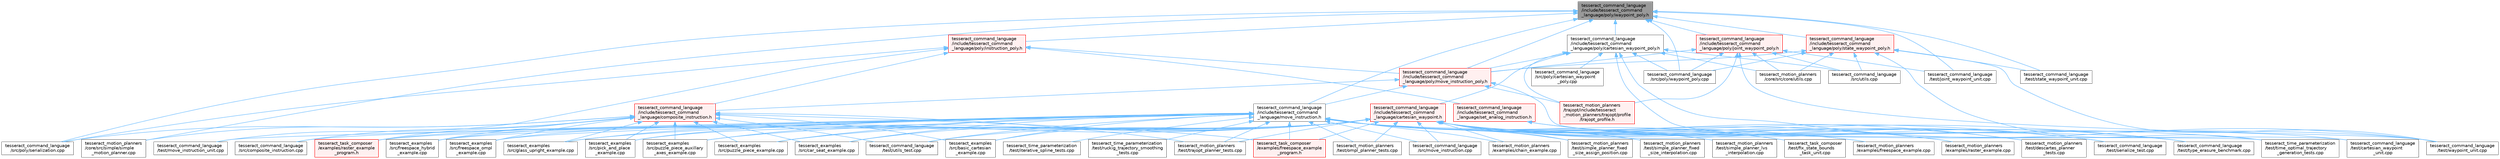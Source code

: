 digraph "tesseract_command_language/include/tesseract_command_language/poly/waypoint_poly.h"
{
 // LATEX_PDF_SIZE
  bgcolor="transparent";
  edge [fontname=Helvetica,fontsize=10,labelfontname=Helvetica,labelfontsize=10];
  node [fontname=Helvetica,fontsize=10,shape=box,height=0.2,width=0.4];
  Node1 [label="tesseract_command_language\l/include/tesseract_command\l_language/poly/waypoint_poly.h",height=0.2,width=0.4,color="gray40", fillcolor="grey60", style="filled", fontcolor="black",tooltip=" "];
  Node1 -> Node2 [dir="back",color="steelblue1",style="solid"];
  Node2 [label="tesseract_command_language\l/include/tesseract_command\l_language/move_instruction.h",height=0.2,width=0.4,color="grey40", fillcolor="white", style="filled",URL="$da/d74/move__instruction_8h.html",tooltip=" "];
  Node2 -> Node3 [dir="back",color="steelblue1",style="solid"];
  Node3 [label="tesseract_command_language\l/src/composite_instruction.cpp",height=0.2,width=0.4,color="grey40", fillcolor="white", style="filled",URL="$db/d22/composite__instruction_8cpp.html",tooltip=" "];
  Node2 -> Node4 [dir="back",color="steelblue1",style="solid"];
  Node4 [label="tesseract_command_language\l/src/move_instruction.cpp",height=0.2,width=0.4,color="grey40", fillcolor="white", style="filled",URL="$d8/d1d/move__instruction_8cpp.html",tooltip=" "];
  Node2 -> Node5 [dir="back",color="steelblue1",style="solid"];
  Node5 [label="tesseract_command_language\l/test/move_instruction_unit.cpp",height=0.2,width=0.4,color="grey40", fillcolor="white", style="filled",URL="$d8/d1d/move__instruction__unit_8cpp.html",tooltip="Contains unit tests for MoveInstruction."];
  Node2 -> Node6 [dir="back",color="steelblue1",style="solid"];
  Node6 [label="tesseract_command_language\l/test/serialize_test.cpp",height=0.2,width=0.4,color="grey40", fillcolor="white", style="filled",URL="$de/df3/tesseract__command__language_2test_2serialize__test_8cpp.html",tooltip=" "];
  Node2 -> Node7 [dir="back",color="steelblue1",style="solid"];
  Node7 [label="tesseract_command_language\l/test/type_erasure_benchmark.cpp",height=0.2,width=0.4,color="grey40", fillcolor="white", style="filled",URL="$d1/dbe/type__erasure__benchmark_8cpp.html",tooltip=" "];
  Node2 -> Node8 [dir="back",color="steelblue1",style="solid"];
  Node8 [label="tesseract_command_language\l/test/utils_test.cpp",height=0.2,width=0.4,color="grey40", fillcolor="white", style="filled",URL="$d8/df6/tesseract__command__language_2test_2utils__test_8cpp.html",tooltip=" "];
  Node2 -> Node9 [dir="back",color="steelblue1",style="solid"];
  Node9 [label="tesseract_examples\l/src/basic_cartesian\l_example.cpp",height=0.2,width=0.4,color="grey40", fillcolor="white", style="filled",URL="$da/d69/basic__cartesian__example_8cpp.html",tooltip=" "];
  Node2 -> Node10 [dir="back",color="steelblue1",style="solid"];
  Node10 [label="tesseract_examples\l/src/car_seat_example.cpp",height=0.2,width=0.4,color="grey40", fillcolor="white", style="filled",URL="$d0/d87/car__seat__example_8cpp.html",tooltip="Car seat example implementation."];
  Node2 -> Node11 [dir="back",color="steelblue1",style="solid"];
  Node11 [label="tesseract_examples\l/src/freespace_hybrid\l_example.cpp",height=0.2,width=0.4,color="grey40", fillcolor="white", style="filled",URL="$d1/dda/freespace__hybrid__example_8cpp.html",tooltip=" "];
  Node2 -> Node12 [dir="back",color="steelblue1",style="solid"];
  Node12 [label="tesseract_examples\l/src/freespace_ompl\l_example.cpp",height=0.2,width=0.4,color="grey40", fillcolor="white", style="filled",URL="$d1/d33/freespace__ompl__example_8cpp.html",tooltip="An example of a feespace motion planning with OMPL."];
  Node2 -> Node13 [dir="back",color="steelblue1",style="solid"];
  Node13 [label="tesseract_examples\l/src/glass_upright_example.cpp",height=0.2,width=0.4,color="grey40", fillcolor="white", style="filled",URL="$dc/da1/glass__upright__example_8cpp.html",tooltip="Glass upright example implementation."];
  Node2 -> Node14 [dir="back",color="steelblue1",style="solid"];
  Node14 [label="tesseract_examples\l/src/pick_and_place\l_example.cpp",height=0.2,width=0.4,color="grey40", fillcolor="white", style="filled",URL="$d9/d6a/pick__and__place__example_8cpp.html",tooltip="Pick and place implementation."];
  Node2 -> Node15 [dir="back",color="steelblue1",style="solid"];
  Node15 [label="tesseract_examples\l/src/puzzle_piece_auxillary\l_axes_example.cpp",height=0.2,width=0.4,color="grey40", fillcolor="white", style="filled",URL="$d3/d7e/puzzle__piece__auxillary__axes__example_8cpp.html",tooltip="Puzzle piece auxillary axes implementation."];
  Node2 -> Node16 [dir="back",color="steelblue1",style="solid"];
  Node16 [label="tesseract_examples\l/src/puzzle_piece_example.cpp",height=0.2,width=0.4,color="grey40", fillcolor="white", style="filled",URL="$dd/d8f/puzzle__piece__example_8cpp.html",tooltip="Puzzle piece example implementation."];
  Node2 -> Node17 [dir="back",color="steelblue1",style="solid"];
  Node17 [label="tesseract_motion_planners\l/examples/chain_example.cpp",height=0.2,width=0.4,color="grey40", fillcolor="white", style="filled",URL="$d2/de8/chain__example_8cpp.html",tooltip="Chained motion planning example."];
  Node2 -> Node18 [dir="back",color="steelblue1",style="solid"];
  Node18 [label="tesseract_motion_planners\l/examples/freespace_example.cpp",height=0.2,width=0.4,color="grey40", fillcolor="white", style="filled",URL="$d4/d82/freespace__example_8cpp.html",tooltip="Freespace motion planning example."];
  Node2 -> Node19 [dir="back",color="steelblue1",style="solid"];
  Node19 [label="tesseract_motion_planners\l/examples/raster_example.cpp",height=0.2,width=0.4,color="grey40", fillcolor="white", style="filled",URL="$d4/dfe/raster__example_8cpp.html",tooltip="Raster motion planning example."];
  Node2 -> Node20 [dir="back",color="steelblue1",style="solid"];
  Node20 [label="tesseract_motion_planners\l/test/descartes_planner\l_tests.cpp",height=0.2,width=0.4,color="grey40", fillcolor="white", style="filled",URL="$d6/dcb/descartes__planner__tests_8cpp.html",tooltip="This contains unit test for the tesseract descartes planner."];
  Node2 -> Node21 [dir="back",color="steelblue1",style="solid"];
  Node21 [label="tesseract_motion_planners\l/test/ompl_planner_tests.cpp",height=0.2,width=0.4,color="grey40", fillcolor="white", style="filled",URL="$d9/d5d/ompl__planner__tests_8cpp.html",tooltip="This contains unit test for the tesseract descartes planner."];
  Node2 -> Node22 [dir="back",color="steelblue1",style="solid"];
  Node22 [label="tesseract_motion_planners\l/test/simple_planner_fixed\l_size_assign_position.cpp",height=0.2,width=0.4,color="grey40", fillcolor="white", style="filled",URL="$d7/d25/simple__planner__fixed__size__assign__position_8cpp.html",tooltip=" "];
  Node2 -> Node23 [dir="back",color="steelblue1",style="solid"];
  Node23 [label="tesseract_motion_planners\l/test/simple_planner_fixed\l_size_interpolation.cpp",height=0.2,width=0.4,color="grey40", fillcolor="white", style="filled",URL="$dd/db6/simple__planner__fixed__size__interpolation_8cpp.html",tooltip=" "];
  Node2 -> Node24 [dir="back",color="steelblue1",style="solid"];
  Node24 [label="tesseract_motion_planners\l/test/simple_planner_lvs\l_interpolation.cpp",height=0.2,width=0.4,color="grey40", fillcolor="white", style="filled",URL="$d7/ddc/simple__planner__lvs__interpolation_8cpp.html",tooltip=" "];
  Node2 -> Node25 [dir="back",color="steelblue1",style="solid"];
  Node25 [label="tesseract_motion_planners\l/test/trajopt_planner_tests.cpp",height=0.2,width=0.4,color="grey40", fillcolor="white", style="filled",URL="$db/d0c/trajopt__planner__tests_8cpp.html",tooltip=" "];
  Node2 -> Node26 [dir="back",color="steelblue1",style="solid"];
  Node26 [label="tesseract_task_composer\l/examples/freespace_example\l_program.h",height=0.2,width=0.4,color="red", fillcolor="#FFF0F0", style="filled",URL="$d2/d98/freespace__example__program_8h.html",tooltip=" "];
  Node2 -> Node31 [dir="back",color="steelblue1",style="solid"];
  Node31 [label="tesseract_task_composer\l/examples/raster_example\l_program.h",height=0.2,width=0.4,color="red", fillcolor="#FFF0F0", style="filled",URL="$db/d2d/raster__example__program_8h.html",tooltip="Example raster paths."];
  Node2 -> Node33 [dir="back",color="steelblue1",style="solid"];
  Node33 [label="tesseract_task_composer\l/test/fix_state_bounds\l_task_unit.cpp",height=0.2,width=0.4,color="grey40", fillcolor="white", style="filled",URL="$d1/d6c/fix__state__bounds__task__unit_8cpp.html",tooltip=" "];
  Node2 -> Node34 [dir="back",color="steelblue1",style="solid"];
  Node34 [label="tesseract_time_parameterization\l/test/iterative_spline_tests.cpp",height=0.2,width=0.4,color="grey40", fillcolor="white", style="filled",URL="$dc/d4a/iterative__spline__tests_8cpp.html",tooltip=" "];
  Node2 -> Node35 [dir="back",color="steelblue1",style="solid"];
  Node35 [label="tesseract_time_parameterization\l/test/ruckig_trajectory_smoothing\l_tests.cpp",height=0.2,width=0.4,color="grey40", fillcolor="white", style="filled",URL="$d3/d72/ruckig__trajectory__smoothing__tests_8cpp.html",tooltip=" "];
  Node2 -> Node36 [dir="back",color="steelblue1",style="solid"];
  Node36 [label="tesseract_time_parameterization\l/test/time_optimal_trajectory\l_generation_tests.cpp",height=0.2,width=0.4,color="grey40", fillcolor="white", style="filled",URL="$d1/d43/time__optimal__trajectory__generation__tests_8cpp.html",tooltip=" "];
  Node1 -> Node37 [dir="back",color="steelblue1",style="solid"];
  Node37 [label="tesseract_command_language\l/include/tesseract_command\l_language/poly/cartesian_waypoint_poly.h",height=0.2,width=0.4,color="grey40", fillcolor="white", style="filled",URL="$d7/df9/cartesian__waypoint__poly_8h.html",tooltip="The cartesian waypoint interface."];
  Node37 -> Node38 [dir="back",color="steelblue1",style="solid"];
  Node38 [label="tesseract_command_language\l/include/tesseract_command\l_language/cartesian_waypoint.h",height=0.2,width=0.4,color="red", fillcolor="#FFF0F0", style="filled",URL="$d3/d18/cartesian__waypoint_8h.html",tooltip=" "];
  Node38 -> Node4 [dir="back",color="steelblue1",style="solid"];
  Node38 -> Node40 [dir="back",color="steelblue1",style="solid"];
  Node40 [label="tesseract_command_language\l/test/cartesian_waypoint\l_unit.cpp",height=0.2,width=0.4,color="grey40", fillcolor="white", style="filled",URL="$d5/d4d/cartesian__waypoint__unit_8cpp.html",tooltip="Contains unit tests for CartesianWaypoint."];
  Node38 -> Node6 [dir="back",color="steelblue1",style="solid"];
  Node38 -> Node7 [dir="back",color="steelblue1",style="solid"];
  Node38 -> Node8 [dir="back",color="steelblue1",style="solid"];
  Node38 -> Node42 [dir="back",color="steelblue1",style="solid"];
  Node42 [label="tesseract_command_language\l/test/waypoint_unit.cpp",height=0.2,width=0.4,color="grey40", fillcolor="white", style="filled",URL="$d2/dc3/waypoint__unit_8cpp.html",tooltip=" "];
  Node38 -> Node9 [dir="back",color="steelblue1",style="solid"];
  Node38 -> Node10 [dir="back",color="steelblue1",style="solid"];
  Node38 -> Node11 [dir="back",color="steelblue1",style="solid"];
  Node38 -> Node12 [dir="back",color="steelblue1",style="solid"];
  Node38 -> Node13 [dir="back",color="steelblue1",style="solid"];
  Node38 -> Node14 [dir="back",color="steelblue1",style="solid"];
  Node38 -> Node15 [dir="back",color="steelblue1",style="solid"];
  Node38 -> Node16 [dir="back",color="steelblue1",style="solid"];
  Node38 -> Node17 [dir="back",color="steelblue1",style="solid"];
  Node38 -> Node18 [dir="back",color="steelblue1",style="solid"];
  Node38 -> Node19 [dir="back",color="steelblue1",style="solid"];
  Node38 -> Node20 [dir="back",color="steelblue1",style="solid"];
  Node38 -> Node21 [dir="back",color="steelblue1",style="solid"];
  Node38 -> Node22 [dir="back",color="steelblue1",style="solid"];
  Node38 -> Node23 [dir="back",color="steelblue1",style="solid"];
  Node38 -> Node24 [dir="back",color="steelblue1",style="solid"];
  Node38 -> Node25 [dir="back",color="steelblue1",style="solid"];
  Node38 -> Node26 [dir="back",color="steelblue1",style="solid"];
  Node38 -> Node31 [dir="back",color="steelblue1",style="solid"];
  Node38 -> Node33 [dir="back",color="steelblue1",style="solid"];
  Node37 -> Node70 [dir="back",color="steelblue1",style="solid"];
  Node70 [label="tesseract_command_language\l/include/tesseract_command\l_language/poly/move_instruction_poly.h",height=0.2,width=0.4,color="red", fillcolor="#FFF0F0", style="filled",URL="$dc/df1/move__instruction__poly_8h.html",tooltip="The move instruction interface."];
  Node70 -> Node71 [dir="back",color="steelblue1",style="solid"];
  Node71 [label="tesseract_command_language\l/include/tesseract_command\l_language/composite_instruction.h",height=0.2,width=0.4,color="red", fillcolor="#FFF0F0", style="filled",URL="$d5/df7/composite__instruction_8h.html",tooltip=" "];
  Node71 -> Node3 [dir="back",color="steelblue1",style="solid"];
  Node71 -> Node97 [dir="back",color="steelblue1",style="solid"];
  Node97 [label="tesseract_command_language\l/src/poly/serialization.cpp",height=0.2,width=0.4,color="grey40", fillcolor="white", style="filled",URL="$d6/d5a/serialization_8cpp.html",tooltip=" "];
  Node71 -> Node8 [dir="back",color="steelblue1",style="solid"];
  Node71 -> Node9 [dir="back",color="steelblue1",style="solid"];
  Node71 -> Node10 [dir="back",color="steelblue1",style="solid"];
  Node71 -> Node11 [dir="back",color="steelblue1",style="solid"];
  Node71 -> Node12 [dir="back",color="steelblue1",style="solid"];
  Node71 -> Node13 [dir="back",color="steelblue1",style="solid"];
  Node71 -> Node14 [dir="back",color="steelblue1",style="solid"];
  Node71 -> Node15 [dir="back",color="steelblue1",style="solid"];
  Node71 -> Node16 [dir="back",color="steelblue1",style="solid"];
  Node71 -> Node81 [dir="back",color="steelblue1",style="solid"];
  Node81 [label="tesseract_motion_planners\l/core/src/simple/simple\l_motion_planner.cpp",height=0.2,width=0.4,color="grey40", fillcolor="white", style="filled",URL="$dc/d28/simple__motion__planner_8cpp.html",tooltip="The simple planner is meant to be a tool for assigning values to the seed. The planner simply loops o..."];
  Node71 -> Node25 [dir="back",color="steelblue1",style="solid"];
  Node71 -> Node26 [dir="back",color="steelblue1",style="solid"];
  Node71 -> Node31 [dir="back",color="steelblue1",style="solid"];
  Node70 -> Node2 [dir="back",color="steelblue1",style="solid"];
  Node70 -> Node136 [dir="back",color="steelblue1",style="solid"];
  Node136 [label="tesseract_motion_planners\l/trajopt/include/tesseract\l_motion_planners/trajopt/profile\l/trajopt_profile.h",height=0.2,width=0.4,color="red", fillcolor="#FFF0F0", style="filled",URL="$d4/d0d/trajopt__profile_8h.html",tooltip=" "];
  Node70 -> Node36 [dir="back",color="steelblue1",style="solid"];
  Node37 -> Node145 [dir="back",color="steelblue1",style="solid"];
  Node145 [label="tesseract_command_language\l/src/poly/cartesian_waypoint\l_poly.cpp",height=0.2,width=0.4,color="grey40", fillcolor="white", style="filled",URL="$d4/d9e/cartesian__waypoint__poly_8cpp.html",tooltip="The cartesian waypoint interface."];
  Node37 -> Node146 [dir="back",color="steelblue1",style="solid"];
  Node146 [label="tesseract_command_language\l/src/poly/waypoint_poly.cpp",height=0.2,width=0.4,color="grey40", fillcolor="white", style="filled",URL="$da/d32/waypoint__poly_8cpp.html",tooltip=" "];
  Node37 -> Node73 [dir="back",color="steelblue1",style="solid"];
  Node73 [label="tesseract_command_language\l/src/utils.cpp",height=0.2,width=0.4,color="grey40", fillcolor="white", style="filled",URL="$df/d2b/tesseract__command__language_2src_2utils_8cpp.html",tooltip=" "];
  Node37 -> Node40 [dir="back",color="steelblue1",style="solid"];
  Node37 -> Node42 [dir="back",color="steelblue1",style="solid"];
  Node37 -> Node76 [dir="back",color="steelblue1",style="solid"];
  Node76 [label="tesseract_motion_planners\l/core/src/core/utils.cpp",height=0.2,width=0.4,color="grey40", fillcolor="white", style="filled",URL="$d9/d32/tesseract__motion__planners_2core_2src_2core_2utils_8cpp.html",tooltip=" "];
  Node37 -> Node136 [dir="back",color="steelblue1",style="solid"];
  Node1 -> Node147 [dir="back",color="steelblue1",style="solid"];
  Node147 [label="tesseract_command_language\l/include/tesseract_command\l_language/poly/instruction_poly.h",height=0.2,width=0.4,color="red", fillcolor="#FFF0F0", style="filled",URL="$d1/db1/instruction__poly_8h.html",tooltip=" "];
  Node147 -> Node71 [dir="back",color="steelblue1",style="solid"];
  Node147 -> Node70 [dir="back",color="steelblue1",style="solid"];
  Node147 -> Node148 [dir="back",color="steelblue1",style="solid"];
  Node148 [label="tesseract_command_language\l/include/tesseract_command\l_language/set_analog_instruction.h",height=0.2,width=0.4,color="red", fillcolor="#FFF0F0", style="filled",URL="$d7/d85/set__analog__instruction_8h.html",tooltip="Set Analog Instruction."];
  Node148 -> Node6 [dir="back",color="steelblue1",style="solid"];
  Node148 -> Node7 [dir="back",color="steelblue1",style="solid"];
  Node147 -> Node97 [dir="back",color="steelblue1",style="solid"];
  Node147 -> Node5 [dir="back",color="steelblue1",style="solid"];
  Node1 -> Node205 [dir="back",color="steelblue1",style="solid"];
  Node205 [label="tesseract_command_language\l/include/tesseract_command\l_language/poly/joint_waypoint_poly.h",height=0.2,width=0.4,color="red", fillcolor="#FFF0F0", style="filled",URL="$d1/d66/joint__waypoint__poly_8h.html",tooltip="The joint waypoint interface."];
  Node205 -> Node70 [dir="back",color="steelblue1",style="solid"];
  Node205 -> Node146 [dir="back",color="steelblue1",style="solid"];
  Node205 -> Node73 [dir="back",color="steelblue1",style="solid"];
  Node205 -> Node208 [dir="back",color="steelblue1",style="solid"];
  Node208 [label="tesseract_command_language\l/test/joint_waypoint_unit.cpp",height=0.2,width=0.4,color="grey40", fillcolor="white", style="filled",URL="$dc/d43/joint__waypoint__unit_8cpp.html",tooltip="Contains unit tests for JointWaypoint."];
  Node205 -> Node42 [dir="back",color="steelblue1",style="solid"];
  Node205 -> Node76 [dir="back",color="steelblue1",style="solid"];
  Node205 -> Node136 [dir="back",color="steelblue1",style="solid"];
  Node1 -> Node70 [dir="back",color="steelblue1",style="solid"];
  Node1 -> Node210 [dir="back",color="steelblue1",style="solid"];
  Node210 [label="tesseract_command_language\l/include/tesseract_command\l_language/poly/state_waypoint_poly.h",height=0.2,width=0.4,color="red", fillcolor="#FFF0F0", style="filled",URL="$d7/d22/state__waypoint__poly_8h.html",tooltip="The state waypoint interface."];
  Node210 -> Node70 [dir="back",color="steelblue1",style="solid"];
  Node210 -> Node146 [dir="back",color="steelblue1",style="solid"];
  Node210 -> Node73 [dir="back",color="steelblue1",style="solid"];
  Node210 -> Node213 [dir="back",color="steelblue1",style="solid"];
  Node213 [label="tesseract_command_language\l/test/state_waypoint_unit.cpp",height=0.2,width=0.4,color="grey40", fillcolor="white", style="filled",URL="$dd/dee/state__waypoint__unit_8cpp.html",tooltip="Contains unit tests for StateWaypoint."];
  Node210 -> Node42 [dir="back",color="steelblue1",style="solid"];
  Node210 -> Node76 [dir="back",color="steelblue1",style="solid"];
  Node210 -> Node36 [dir="back",color="steelblue1",style="solid"];
  Node1 -> Node97 [dir="back",color="steelblue1",style="solid"];
  Node1 -> Node146 [dir="back",color="steelblue1",style="solid"];
  Node1 -> Node208 [dir="back",color="steelblue1",style="solid"];
  Node1 -> Node213 [dir="back",color="steelblue1",style="solid"];
  Node1 -> Node81 [dir="back",color="steelblue1",style="solid"];
}
